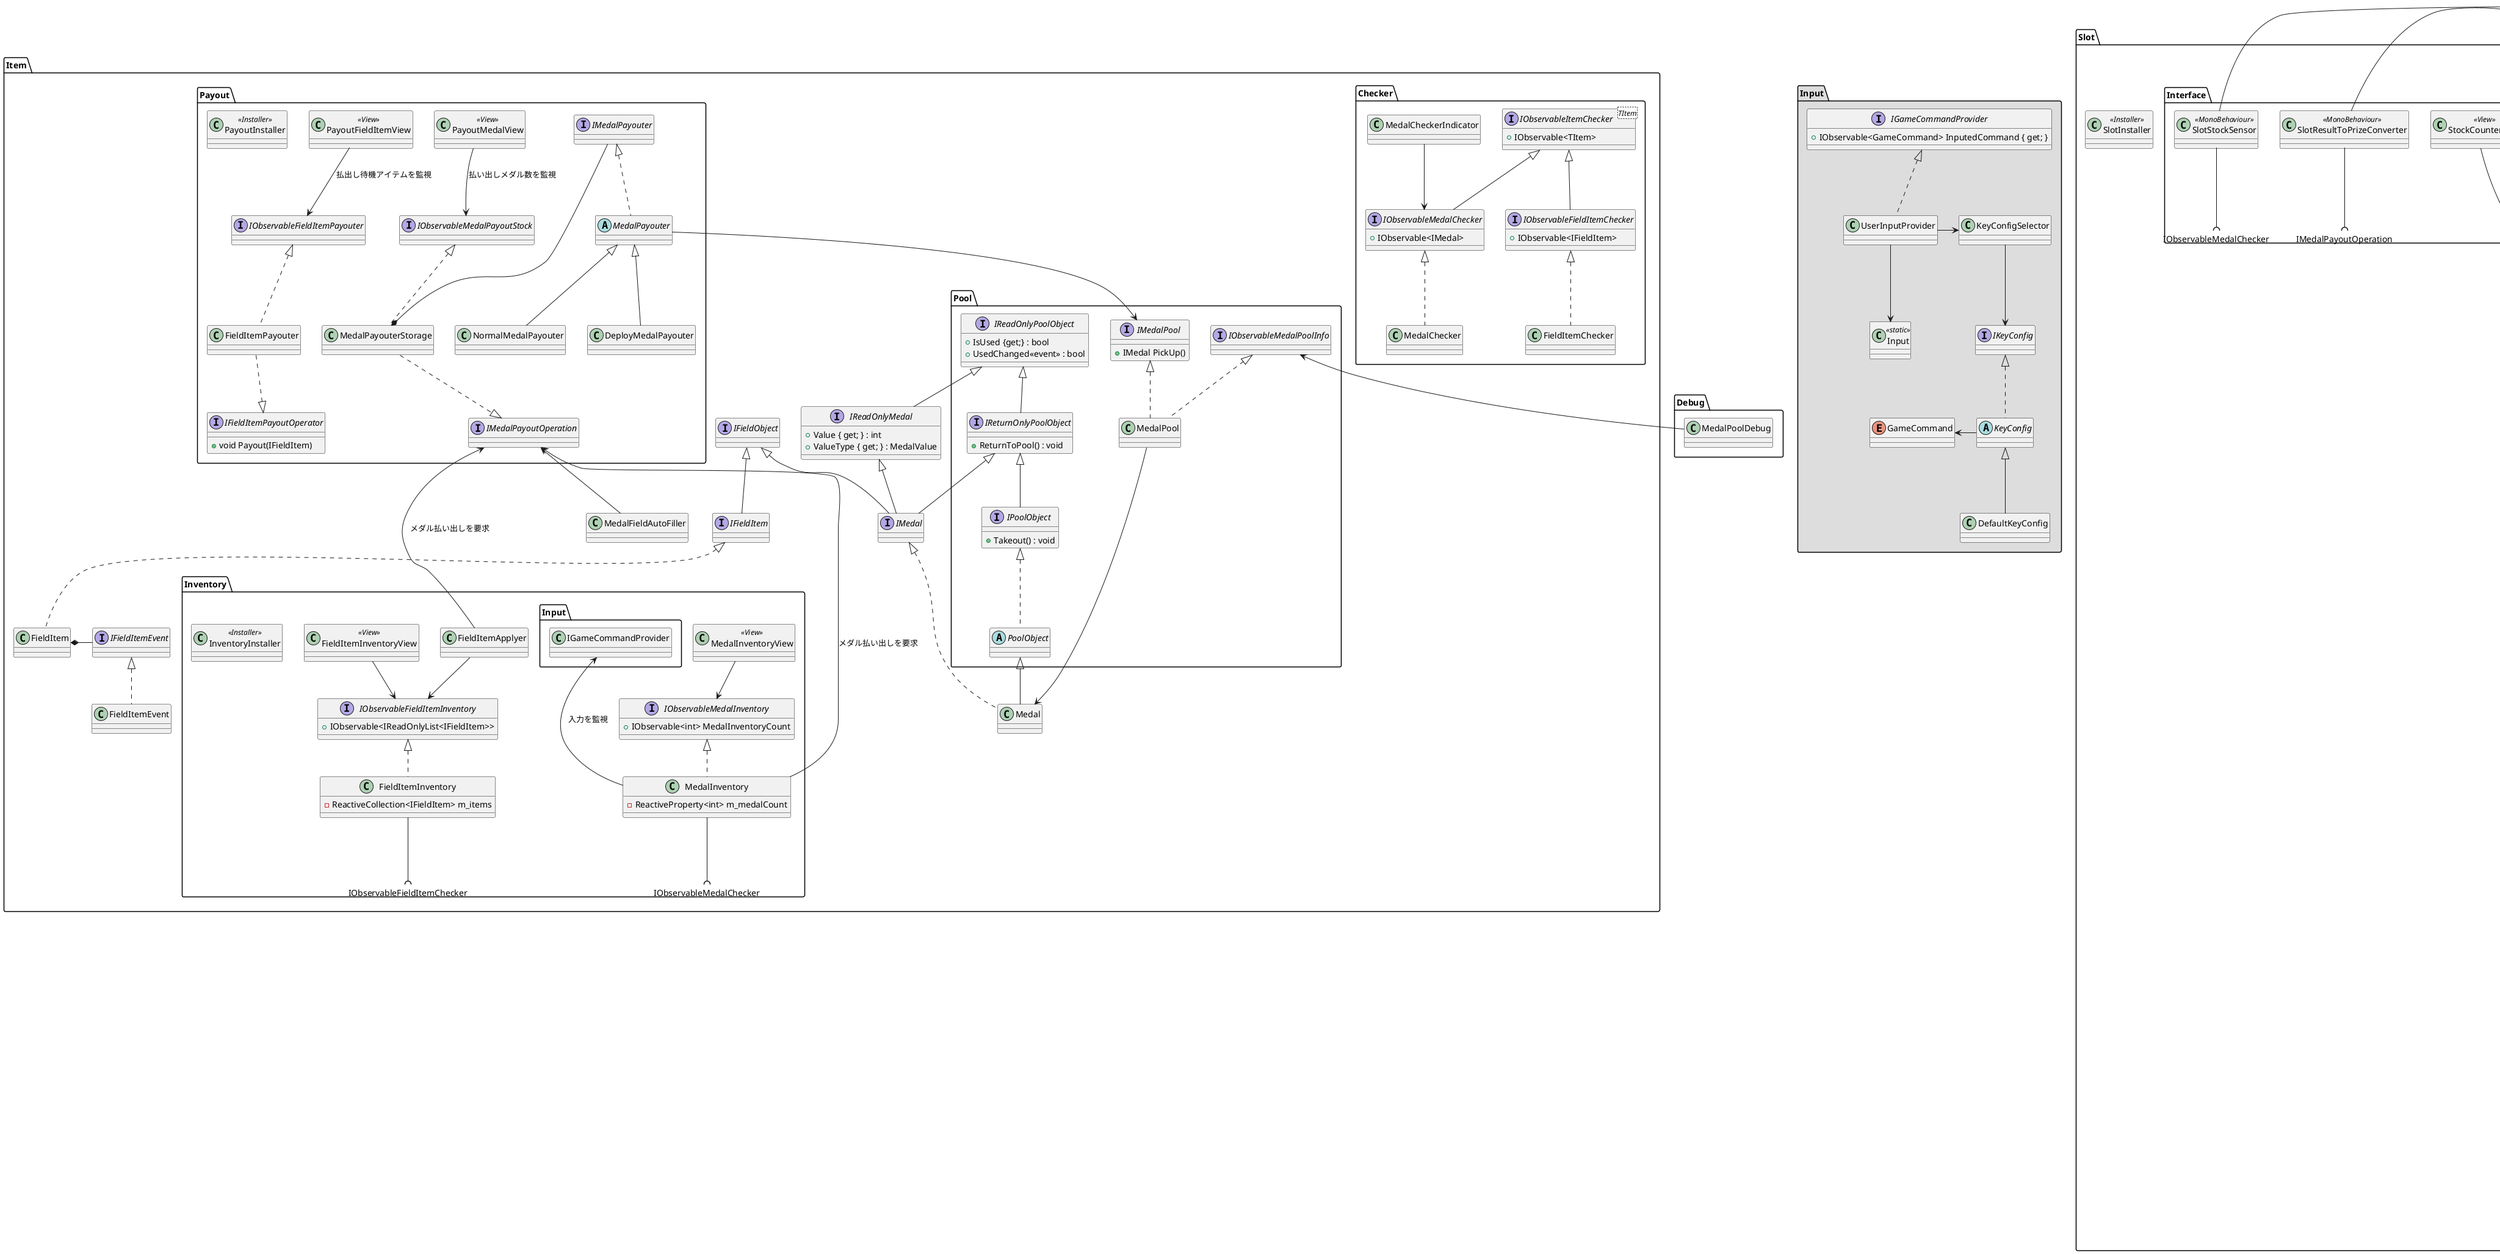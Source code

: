 @startuml MedalPusher

namespace Case{
    class PusherMover
}

namespace Item{
    interface IFieldItem
    class FieldItem
    interface IFieldItemEvent
    class FieldItemEvent
    IFieldItem <|.. FieldItem
    IFieldItemEvent <|.. FieldItemEvent
    FieldItem *- IFieldItemEvent


    interface IReadOnlyMedal{
        +Value { get; } : int
        +ValueType { get; } : MedalValue
    }
    interface IMedal
    class Medal
    IReadOnlyMedal <|-- IMedal
    IMedal <|.. Medal

    interface IFieldObject
    IFieldObject <|-- IMedal
    IFieldObject <|-- IFieldItem

    namespace Pool{
        interface IReadOnlyPoolObject{
            +IsUsed {get;} : bool
            +UsedChanged<<event>> : bool
        }
        interface IReturnOnlyPoolObject{
            +ReturnToPool() : void
        }
        interface IPoolObject{
            +Takeout() : void
        }
        abstract PoolObject
        
        IReadOnlyPoolObject <|-- IReturnOnlyPoolObject
        IReturnOnlyPoolObject <|-- IPoolObject
        IReturnOnlyPoolObject <|-- Item.IMedal
        IPoolObject <|.. PoolObject
        PoolObject <|-- Item.Medal
        IReadOnlyPoolObject <|-- Item.IReadOnlyMedal
        

        interface IMedalPool{
            +IMedal PickUp()
        }
        interface IObservableMedalPoolInfo
        class MedalPool

        IMedalPool <|.. MedalPool
        IObservableMedalPoolInfo <|.. MedalPool

        MedalPool --> Item.Medal
    }
    
    namespace Checker{
        interface IObservableItemChecker<TItem>{
            +IObservable<TItem>
        }

        interface IObservableMedalChecker{
            +IObservable<IMedal>
        }
        class MedalChecker
        IObservableItemChecker <|-- IObservableMedalChecker
        IObservableMedalChecker <|.. MedalChecker

        interface IObservableFieldItemChecker{
            +IObservable<IFieldItem>
        }
        class FieldItemChecker
        IObservableItemChecker <|-- IObservableFieldItemChecker
        IObservableFieldItemChecker <|.. FieldItemChecker

        MedalCheckerIndicator --> IObservableMedalChecker

    }
    
    namespace Payout{
        interface IMedalPayoutOperation
        interface IObservableMedalPayoutStock
        class MedalPayouterStorage
        MedalPayouterStorage ..|> IMedalPayoutOperation
        IObservableMedalPayoutStock <|.. MedalPayouterStorage
        IMedalPayouter ---* MedalPayouterStorage

        interface IMedalPayouter
        abstract MedalPayouter
        class NormalMedalPayouter
        class DeployMedalPayouter
        IMedalPayouter <|.. MedalPayouter
        MedalPayouter <|-- NormalMedalPayouter
        MedalPayouter <|-- DeployMedalPayouter
        MedalPayouter --> Item.Pool.IMedalPool


        interface IObservableFieldItemPayouter{
        }
        interface IFieldItemPayoutOperator{
            +void Payout(IFieldItem)
        }
        class FieldItemPayouter
        FieldItemPayouter ..|> IFieldItemPayoutOperator
        IObservableFieldItemPayouter <|.. FieldItemPayouter

        class PayoutMedalView<<View>>
        class PayoutFieldItemView<<View>>
        PayoutMedalView --> IObservableMedalPayoutStock : 払い出しメダル数を監視
        PayoutFieldItemView --> IObservableFieldItemPayouter : 払出し待機アイテムを監視



        class PayoutInstaller<<Installer>>
    }

    'ゲーム開始時のメダル充填
    Item.Payout.IMedalPayoutOperation <-- MedalFieldAutoFiller
    
    namespace Inventory{
        interface IObservableMedalInventory{
            +IObservable<int> MedalInventoryCount
        }
        class MedalInventory{
            -ReactiveProperty<int> m_medalCount
        }
        IObservableMedalInventory <|.. MedalInventory

        interface IObservableFieldItemInventory{
            +IObservable<IReadOnlyList<IFieldItem>> 
        }
        class FieldItemInventory{
            -ReactiveCollection<IFieldItem> m_items
        }
        IObservableFieldItemInventory <|.. FieldItemInventory

        MedalInventory --(( IObservableMedalChecker
        FieldItemInventory --(( IObservableFieldItemChecker
        Input.IGameCommandProvider <--- MedalInventory : 入力を監視

        class FieldItemApplyer
        Item.Payout.IMedalPayoutOperation <--- FieldItemApplyer : メダル払い出しを要求

        class MedalInventoryView<<View>>
        MedalInventoryView --> IObservableMedalInventory
        class FieldItemInventoryView<<View>>
        FieldItemInventoryView --> IObservableFieldItemInventory

        FieldItemApplyer --> IObservableFieldItemInventory
        MedalInventory --> Item.Payout.IMedalPayoutOperation : メダル払い出しを要求

        class InventoryInstaller<<Installer>>
    }


}

namespace Input #DDDDDD{
    enum GameCommand
    interface IGameCommandProvider{
        +IObservable<GameCommand> InputedCommand { get; }
    }
    class UserInputProvider
    class Input<<static>>
    UserInputProvider --> Input

    interface IKeyConfig
    abstract KeyConfig
    class DefaultKeyConfig

    IKeyConfig <|.. KeyConfig
    KeyConfig <|-- DefaultKeyConfig
    GameCommand <- KeyConfig

    class KeyConfigSelector
    KeyConfigSelector --> IKeyConfig
    UserInputProvider -> KeyConfigSelector
    IGameCommandProvider <|.. UserInputProvider
    
}


namespace Slot {
    class SlotInstaller <<Installer>>

    namespace Internal #DDDDDD{
        namespace Stock{
            interface IReadOnlyObservableStockCount{
                +Stock { get; } : IReadOnlyReactiveProperty<int>
            }
            interface IStockAdder{
                +Add() : void
            }
            class StockCounter
            StockCounter ..|> IReadOnlyObservableStockCount
            IStockAdder <|.. StockCounter
        }
        interface IStockCounter{
            +Supplied { get; } : IObservable<Unit>
            +IsSpendable { get; } : bool
            +Spend() : void
        }
        Slot.Internal.Stock.StockCounter .|> IStockCounter
        interface ISlotResultSubmitter{
            ObservableSlotResult { get; } : IObservable<SlotResult>
        }
        class SlotStartScheduler <<MonoBehaviour>>
        IStockCounter <- SlotStartScheduler
        SlotStartScheduler -->  ISlotStarter
        ISlotResultSubmitter <|.. SlotStartScheduler

        interface ISlotStarter{
            +Start() : UniTask<SlotResult>
        }
        class SlotScenarioDeterminer <<MonoBehaviour>>
        ISlotStarter <|.. SlotScenarioDeterminer
        SlotScenarioDeterminer --> ISlotProductionDeterminer

        interface ISlotProductionDeterminer{
            +DetermineProduction(Scenario) : UniTask
        }
        class SlotProductionDeterminer <<MonoBehaviour>>
        ISlotProductionDeterminer <|.. SlotProductionDeterminer
        SlotProductionDeterminer --> ISlotDriver
        Slot.Internal.Stock.IReadOnlyObservableStockCount <-- SlotProductionDeterminer : 残ストックによって演出が変化

        interface ISlotDriver{
            +ControlBy(Production) : IObservable<Unit>
        }
        interface IReadOnlyObservableSlotProdctionStatus{
            +ProductionStatus { get; } : IReadOnlyReactiveProperty<SlotProductionStatus>
        }
        class SlotDriver <<MonoBehaviour>>
        ISlotDriver <|.. SlotDriver
        IReadOnlyObservableSlotProdctionStatus <|. SlotDriver

        namespace Core #AAAAAA{
            class ReelSequenceProvider
            interface IReelSequenceProvider
            IReelSequenceProvider <|.. ReelSequenceProvider
            Slot.Internal.SlotDriver "1"*--"3" IReelSequenceProvider

            class RoleTweenProvider
            ReelSequenceProvider "1"*--"*" RoleTweenProvider
            RoleTweenProvider *-- IRoleOperation

            interface IReachAntagonistSequenceProvider
            class ReachAntagonistSequenceProvider
            IReachAntagonistSequenceProvider <|.. ReachAntagonistSequenceProvider

            ReelSequenceProvider +- IReachAntagonistSequenceProvider

            interface IRoleOperation{
                +transform { get; } : Transform
                +Value { get; } : RoleValue
                +ChangeOpacity(float) : void
            }
            class Role<<MonoBehaviour>>
            IRoleOperation <|.. Role
        }

        namespace Production{
            
            class LightEffectController
            LightEffectController --> Slot.Internal.IReadOnlyObservableSlotProdctionStatus

            class SlotLightColorChanger
            class SlotLightIntensityChanger
            class SlotLightLookAtChanger
            class FireworksParticleController

            SlotLightColorChanger <-- LightEffectController
            SlotLightIntensityChanger <-- LightEffectController
            SlotLightLookAtChanger <-- LightEffectController
            FireworksParticleController <- LightEffectController
        }
    }

    namespace Interface{
        class StockCounterView<<View>>
        StockCounterView -> Slot.Internal.Stock.IReadOnlyObservableStockCount

        class SlotResultToPrizeConverter <<MonoBehaviour>>
        Slot.Internal.ISlotResultSubmitter <- SlotResultToPrizeConverter
        SlotResultToPrizeConverter --(( IMedalPayoutOperation

        class SlotStockSensor <<MonoBehaviour>>
        Slot.Internal.Stock.IStockAdder <- SlotStockSensor
        SlotStockSensor --(( IObservableMedalChecker
    }
}


' namespace PayoutPinball{
'     interface IPinballPocket
'     class PinballPocket
'     IPinballPocket <|.. PinballPocket

'     interface IPinballEvent
'     class PinballEvent
'     IPinballEvent <|.. PinballEvent

'     PinballPocket *- IPinballEvent
'     PinballPocket --(( IObservableMedalChecker
' }



' namespace Lottery{
'     interface IObservableLotteryRotater{
'         +IObservable<float> ObservableRotate { get; }
'     }
'     class LotteryBowlRotater
'     IObservableLotteryRotater <|.. LotteryBowlRotater

'     class LotteryPrizeInfo{
'         IFieldObject Prize { get; }
'     }
'     interface ILotteryPocketPositionOperation
'     class LotteryPocket
'     LotteryPocket ..|> ILotteryPocketPositionOperation

'     class LotteryPocketPositionOperator
'     LotteryPocketPositionOperator --> IObservableLotteryRotater 
'     ILotteryPocketPositionOperation "*" --o "1" LotteryPocketPositionOperator

'     class LotteryPrize3DView
'     LotteryPrize3DView -* LotteryPocket

'     interface ILotteryPrizeInsertionSlot
'     class LotteryPrizeCollector
'     LotteryPrizeCollector ..|> ILotteryPrizeInsertionSlot

'     ILotteryPrizeInsertionSlot <-- LotteryPocket
'     LotteryPocket *- LotteryPrizeInfo

'     Item.Payout.IFieldItemPayoutOperator <-- LotteryPrizeCollector
'     Item.Payout.IMedalPayoutOperation <-- LotteryPrizeCollector

'     interface IBallBornOperator{
'         +Born() : void
'     }
'     class BallBorner
'     IBallBornOperator <|.. BallBorner


'     class LotteryStockCollector
'     IObservableMedalChecker ))-- LotteryStockCollector
'     LotteryStockCollector --> IBallBornOperator

'     class LotteryInstaller<<Installer>>{}
' }

namespace Debug{
    class MedalPoolDebug

    Item.Pool.IObservableMedalPoolInfo <-- MedalPoolDebug
}

class SceneInstaller<<Installer>>

@enduml